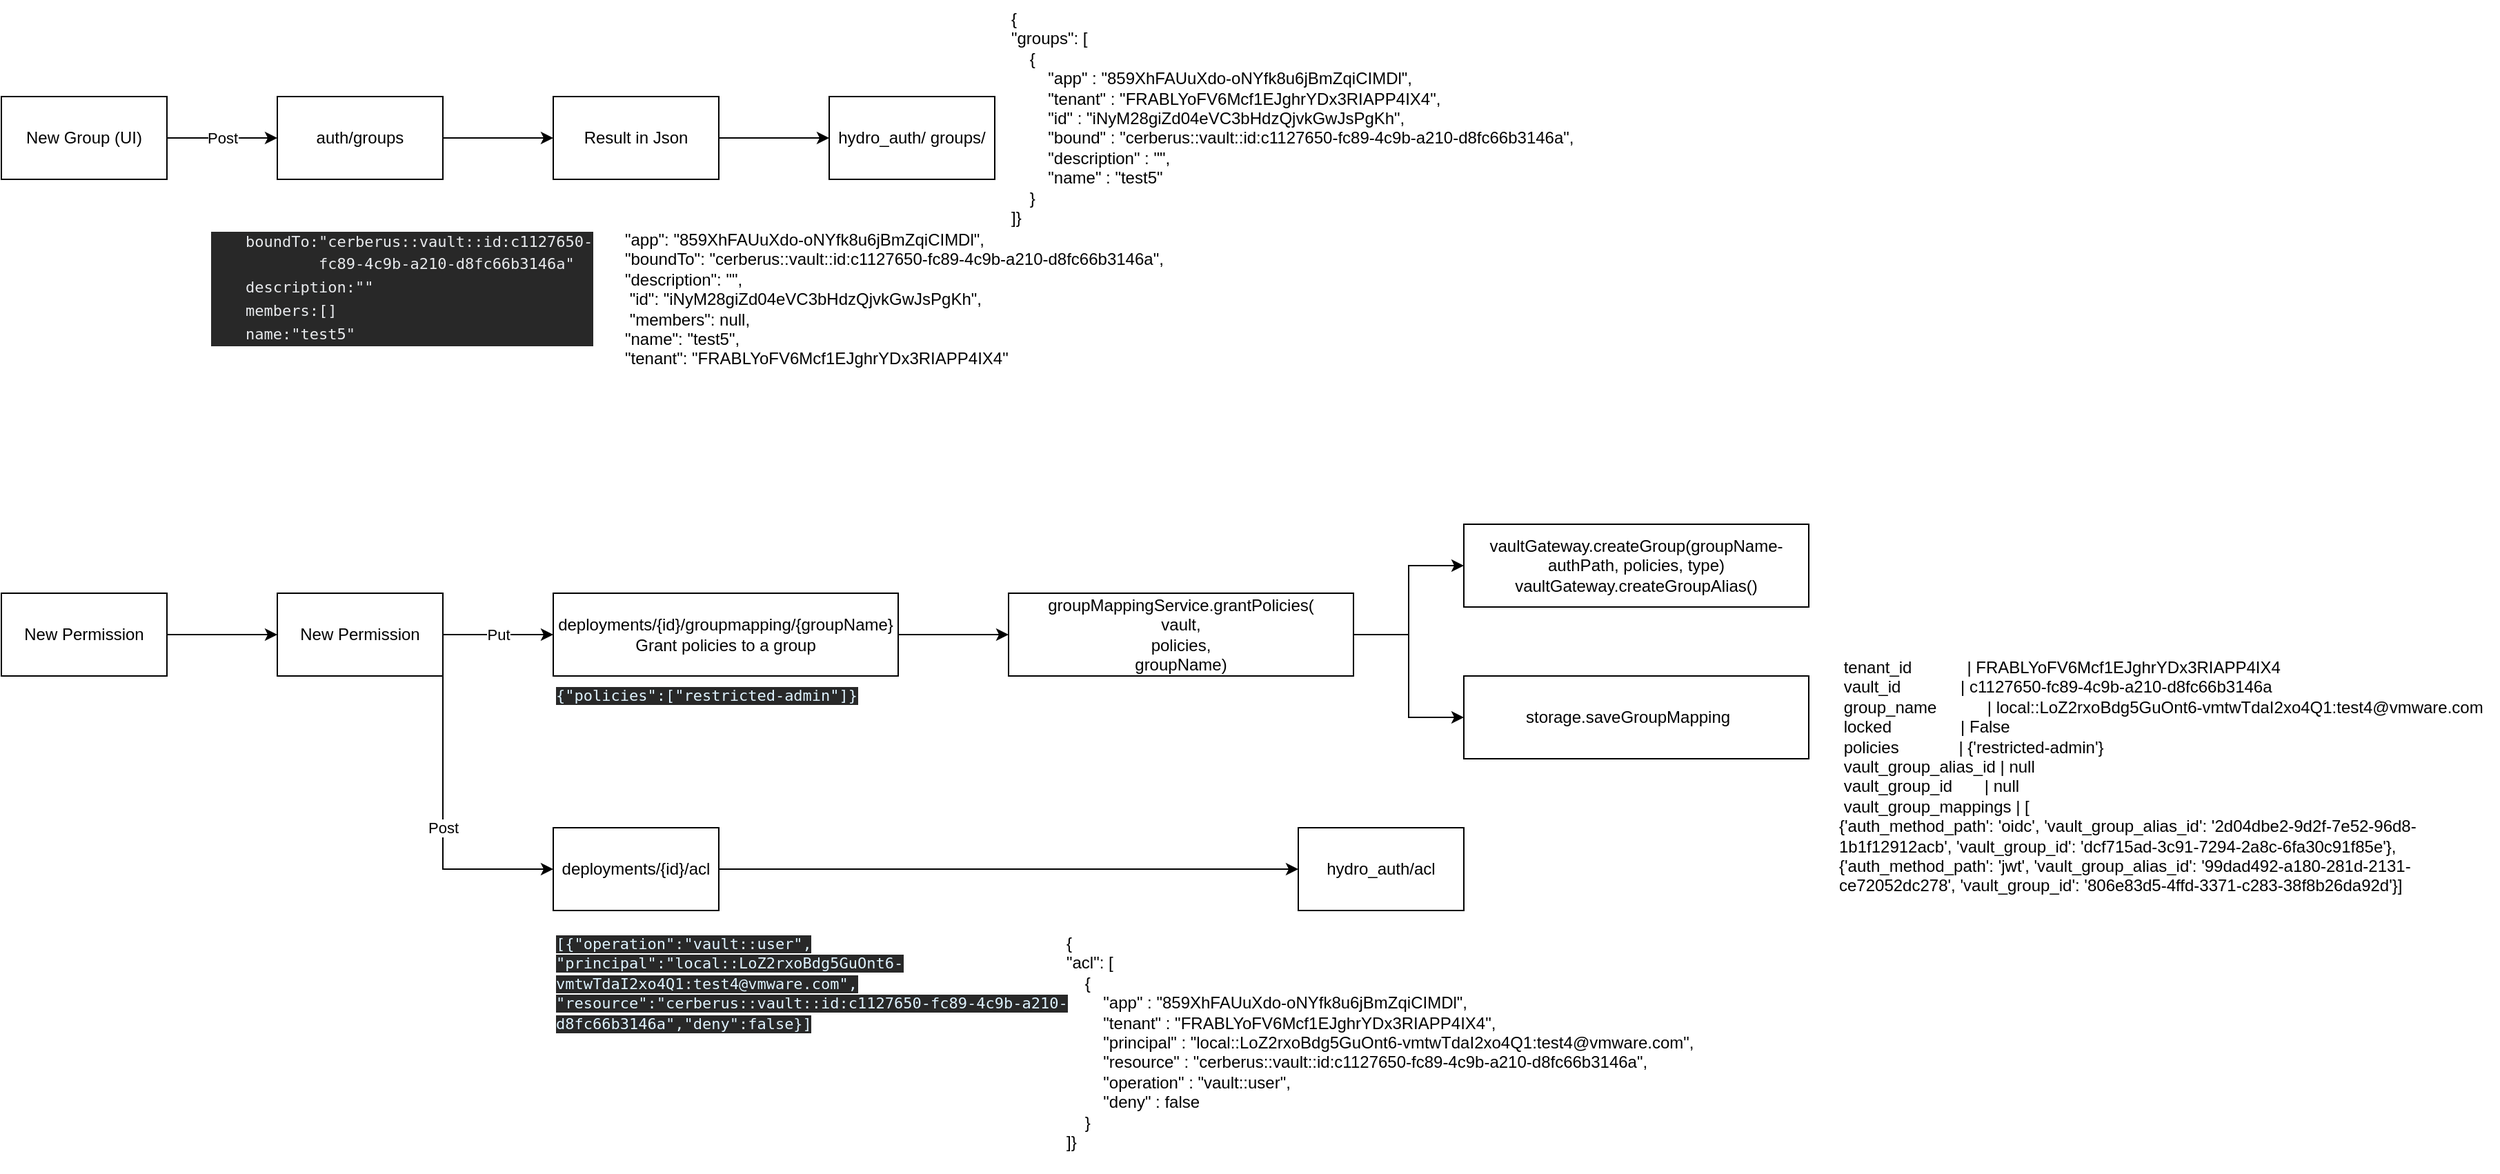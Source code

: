<mxfile version="22.1.3" type="github">
  <diagram name="Page-1" id="LYWbBOIyYOQkZ1xpHYuo">
    <mxGraphModel dx="885" dy="718" grid="1" gridSize="10" guides="1" tooltips="1" connect="1" arrows="1" fold="1" page="1" pageScale="1" pageWidth="827" pageHeight="1169" math="0" shadow="0">
      <root>
        <mxCell id="0" />
        <mxCell id="1" parent="0" />
        <mxCell id="qgQ8_5KD_v-0ZQwF2cv8-3" value="Post" style="edgeStyle=orthogonalEdgeStyle;rounded=0;orthogonalLoop=1;jettySize=auto;html=1;" edge="1" parent="1" source="qgQ8_5KD_v-0ZQwF2cv8-1" target="qgQ8_5KD_v-0ZQwF2cv8-2">
          <mxGeometry relative="1" as="geometry" />
        </mxCell>
        <mxCell id="qgQ8_5KD_v-0ZQwF2cv8-1" value="New Group (UI)" style="rounded=0;whiteSpace=wrap;html=1;" vertex="1" parent="1">
          <mxGeometry x="190" y="200" width="120" height="60" as="geometry" />
        </mxCell>
        <mxCell id="qgQ8_5KD_v-0ZQwF2cv8-7" value="" style="edgeStyle=orthogonalEdgeStyle;rounded=0;orthogonalLoop=1;jettySize=auto;html=1;" edge="1" parent="1" source="qgQ8_5KD_v-0ZQwF2cv8-2" target="qgQ8_5KD_v-0ZQwF2cv8-6">
          <mxGeometry relative="1" as="geometry" />
        </mxCell>
        <mxCell id="qgQ8_5KD_v-0ZQwF2cv8-2" value="auth/groups" style="rounded=0;whiteSpace=wrap;html=1;" vertex="1" parent="1">
          <mxGeometry x="390" y="200" width="120" height="60" as="geometry" />
        </mxCell>
        <mxCell id="qgQ8_5KD_v-0ZQwF2cv8-4" value="&lt;ol class=&quot;children expanded&quot; role=&quot;group&quot; style=&quot;box-sizing: border-box; min-width: 0px; min-height: 0px; list-style-type: none; padding-left: 10px; display: block; color: rgb(232, 234, 237); font-family: menlo, monospace; font-size: 11px; font-style: normal; font-variant-ligatures: normal; font-variant-caps: normal; font-weight: 400; letter-spacing: normal; orphans: 2; text-align: start; text-indent: 0px; text-transform: none; widows: 2; word-spacing: 0px; -webkit-text-stroke-width: 0px; background-color: rgb(40, 40, 40); text-decoration-thickness: initial; text-decoration-style: initial; text-decoration-color: initial;&quot;&gt;&lt;li role=&quot;treeitem&quot; data-object-property-name-for-test=&quot;boundTo&quot; style=&quot;box-sizing: border-box; min-width: 0px; min-height: 12px; text-overflow: ellipsis; position: relative; display: block; align-items: center; user-select: text; padding-left: 5px; line-height: 20px; margin-top: 1px; margin-left: 10px;&quot;&gt;&lt;span class=&quot;name-and-value&quot; style=&quot;box-sizing: border-box; min-width: 0px; min-height: 0px; overflow: hidden; line-height: 16px; display: flex;&quot;&gt;&lt;span class=&quot;name&quot; title=&quot;boundTo&quot; style=&quot;box-sizing: border-box; min-width: 0px; min-height: 0px; color: var(--color-syntax-2); flex-shrink: 0;&quot;&gt;boundTo&lt;/span&gt;&lt;span class=&quot;separator&quot; style=&quot;box-sizing: border-box; min-width: 0px; min-height: 0px; flex-shrink: 0;&quot;&gt;: &lt;/span&gt;&lt;span class=&quot;object-value-string value&quot; title=&quot;cerberus::vault::id:c1127650-fc89-4c9b-a210-d8fc66b3146a&quot; style=&quot;box-sizing: border-box; min-width: 0px; min-height: 0px; unicode-bidi: -webkit-isolate; color: var(--css-string);&quot;&gt;&quot;cerberus::vault::id:c1127650-fc89-4c9b-a210-d8fc66b3146a&quot;&lt;/span&gt;&lt;/span&gt;&lt;/li&gt;&lt;li role=&quot;treeitem&quot; data-object-property-name-for-test=&quot;description&quot; style=&quot;box-sizing: border-box; min-width: 0px; min-height: 12px; text-overflow: ellipsis; position: relative; display: block; align-items: center; user-select: text; padding-left: 5px; line-height: 20px; margin-top: 1px; margin-left: 10px;&quot;&gt;&lt;span class=&quot;name-and-value&quot; style=&quot;box-sizing: border-box; min-width: 0px; min-height: 0px; overflow: hidden; line-height: 16px; display: flex;&quot;&gt;&lt;span class=&quot;name&quot; title=&quot;description&quot; style=&quot;box-sizing: border-box; min-width: 0px; min-height: 0px; color: var(--color-syntax-2); flex-shrink: 0;&quot;&gt;description&lt;/span&gt;&lt;span class=&quot;separator&quot; style=&quot;box-sizing: border-box; min-width: 0px; min-height: 0px; flex-shrink: 0;&quot;&gt;: &lt;/span&gt;&lt;span class=&quot;object-value-string value&quot; title=&quot;&quot; style=&quot;box-sizing: border-box; min-width: 0px; min-height: 0px; unicode-bidi: -webkit-isolate; color: var(--css-string);&quot;&gt;&quot;&quot;&lt;/span&gt;&lt;/span&gt;&lt;/li&gt;&lt;li role=&quot;treeitem&quot; data-object-property-name-for-test=&quot;members&quot; style=&quot;box-sizing: border-box; min-width: 0px; min-height: 12px; text-overflow: ellipsis; position: relative; display: block; align-items: center; user-select: text; padding-left: 5px; line-height: 20px; margin-top: 1px; margin-left: 10px;&quot;&gt;&lt;span class=&quot;name-and-value&quot; style=&quot;box-sizing: border-box; min-width: 0px; min-height: 0px; overflow: hidden; line-height: 16px; display: flex;&quot;&gt;&lt;span class=&quot;name&quot; title=&quot;members&quot; style=&quot;box-sizing: border-box; min-width: 0px; min-height: 0px; color: var(--color-syntax-2); flex-shrink: 0;&quot;&gt;members&lt;/span&gt;&lt;span class=&quot;separator&quot; style=&quot;box-sizing: border-box; min-width: 0px; min-height: 0px; flex-shrink: 0;&quot;&gt;: &lt;/span&gt;&lt;span class=&quot;object-value-array value&quot; title=&quot;[]&quot; style=&quot;box-sizing: border-box; min-width: 0px; min-height: 0px;&quot;&gt;[]&lt;/span&gt;&lt;/span&gt;&lt;/li&gt;&lt;li role=&quot;treeitem&quot; data-object-property-name-for-test=&quot;name&quot; tabindex=&quot;0&quot; class=&quot;force-white-icons selected&quot; aria-selected=&quot;true&quot; style=&quot;box-sizing: border-box; min-width: 0px; min-height: 12px; outline-width: 0px; text-overflow: ellipsis; position: relative; display: block; align-items: center; user-select: text; padding-left: 5px; line-height: 20px; margin-top: 1px; margin-left: 10px; color: var(--sys-color-on-tonal-container);&quot;&gt;&lt;div class=&quot;selection fill&quot; style=&quot;box-sizing: border-box; min-width: 0px; min-height: 0px; position: absolute; inset: 0px; display: block; z-index: -1; margin-left: -10000px; background-color: var(--sys-color-tonal-container); box-shadow: inset 0 1px 0 0 var(--accent-fill-selected),&#xa;    inset 0 -1px 0 0 var(--accent-fill-selected); color: inherit;&quot;&gt;&lt;/div&gt;&lt;span class=&quot;name-and-value&quot; style=&quot;box-sizing: border-box; min-width: 0px; min-height: 0px; overflow: hidden; line-height: 16px; display: flex; color: inherit;&quot;&gt;&lt;span class=&quot;name&quot; title=&quot;name&quot; style=&quot;box-sizing: border-box; min-width: 0px; min-height: 0px; color: inherit; flex-shrink: 0;&quot;&gt;name&lt;/span&gt;&lt;span class=&quot;separator&quot; style=&quot;box-sizing: border-box; min-width: 0px; min-height: 0px; flex-shrink: 0; color: inherit;&quot;&gt;: &lt;/span&gt;&lt;span class=&quot;object-value-string value&quot; title=&quot;test5&quot; style=&quot;box-sizing: border-box; min-width: 0px; min-height: 0px; unicode-bidi: -webkit-isolate; color: inherit;&quot;&gt;&quot;test5&quot;&lt;/span&gt;&lt;/span&gt;&lt;/li&gt;&lt;/ol&gt;" style="text;whiteSpace=wrap;html=1;" vertex="1" parent="1">
          <mxGeometry x="340" y="280" width="260" height="110" as="geometry" />
        </mxCell>
        <mxCell id="qgQ8_5KD_v-0ZQwF2cv8-10" value="" style="edgeStyle=orthogonalEdgeStyle;rounded=0;orthogonalLoop=1;jettySize=auto;html=1;" edge="1" parent="1" source="qgQ8_5KD_v-0ZQwF2cv8-6" target="qgQ8_5KD_v-0ZQwF2cv8-9">
          <mxGeometry relative="1" as="geometry" />
        </mxCell>
        <mxCell id="qgQ8_5KD_v-0ZQwF2cv8-6" value="Result in Json" style="rounded=0;whiteSpace=wrap;html=1;" vertex="1" parent="1">
          <mxGeometry x="590" y="200" width="120" height="60" as="geometry" />
        </mxCell>
        <mxCell id="qgQ8_5KD_v-0ZQwF2cv8-8" value="&quot;app&quot;: &quot;859XhFAUuXdo-oNYfk8u6jBmZqiCIMDl&quot;,&#xa;&quot;boundTo&quot;: &quot;cerberus::vault::id:c1127650-fc89-4c9b-a210-d8fc66b3146a&quot;,&#xa;&quot;description&quot;: &quot;&quot;,&#xa; &quot;id&quot;: &quot;iNyM28giZd04eVC3bHdzQjvkGwJsPgKh&quot;,&#xa; &quot;members&quot;: null,&#xa;&quot;name&quot;: &quot;test5&quot;,&#xa;&quot;tenant&quot;: &quot;FRABLYoFV6Mcf1EJghrYDx3RIAPP4IX4&quot;" style="text;whiteSpace=wrap;" vertex="1" parent="1">
          <mxGeometry x="640" y="290" width="450" height="120" as="geometry" />
        </mxCell>
        <mxCell id="qgQ8_5KD_v-0ZQwF2cv8-9" value="hydro_auth/ groups/" style="rounded=0;whiteSpace=wrap;html=1;" vertex="1" parent="1">
          <mxGeometry x="790" y="200" width="120" height="60" as="geometry" />
        </mxCell>
        <mxCell id="qgQ8_5KD_v-0ZQwF2cv8-11" value="{&#xa;&quot;groups&quot;: [&#xa;    {&#xa;        &quot;app&quot; : &quot;859XhFAUuXdo-oNYfk8u6jBmZqiCIMDl&quot;,&#xa;        &quot;tenant&quot; : &quot;FRABLYoFV6Mcf1EJghrYDx3RIAPP4IX4&quot;,&#xa;        &quot;id&quot; : &quot;iNyM28giZd04eVC3bHdzQjvkGwJsPgKh&quot;,&#xa;        &quot;bound&quot; : &quot;cerberus::vault::id:c1127650-fc89-4c9b-a210-d8fc66b3146a&quot;,&#xa;        &quot;description&quot; : &quot;&quot;,&#xa;        &quot;name&quot; : &quot;test5&quot;&#xa;    }&#xa;]}" style="text;whiteSpace=wrap;" vertex="1" parent="1">
          <mxGeometry x="920" y="130" width="440" height="180" as="geometry" />
        </mxCell>
        <mxCell id="qgQ8_5KD_v-0ZQwF2cv8-14" value="" style="edgeStyle=orthogonalEdgeStyle;rounded=0;orthogonalLoop=1;jettySize=auto;html=1;" edge="1" parent="1" source="qgQ8_5KD_v-0ZQwF2cv8-12" target="qgQ8_5KD_v-0ZQwF2cv8-13">
          <mxGeometry relative="1" as="geometry" />
        </mxCell>
        <mxCell id="qgQ8_5KD_v-0ZQwF2cv8-12" value="New Permission" style="rounded=0;whiteSpace=wrap;html=1;" vertex="1" parent="1">
          <mxGeometry x="190" y="560" width="120" height="60" as="geometry" />
        </mxCell>
        <mxCell id="qgQ8_5KD_v-0ZQwF2cv8-16" value="Put" style="edgeStyle=orthogonalEdgeStyle;rounded=0;orthogonalLoop=1;jettySize=auto;html=1;" edge="1" parent="1" source="qgQ8_5KD_v-0ZQwF2cv8-13" target="qgQ8_5KD_v-0ZQwF2cv8-15">
          <mxGeometry relative="1" as="geometry" />
        </mxCell>
        <mxCell id="qgQ8_5KD_v-0ZQwF2cv8-18" value="Post" style="edgeStyle=orthogonalEdgeStyle;rounded=0;orthogonalLoop=1;jettySize=auto;html=1;" edge="1" parent="1" source="qgQ8_5KD_v-0ZQwF2cv8-13" target="qgQ8_5KD_v-0ZQwF2cv8-17">
          <mxGeometry relative="1" as="geometry">
            <Array as="points">
              <mxPoint x="510" y="760" />
            </Array>
          </mxGeometry>
        </mxCell>
        <mxCell id="qgQ8_5KD_v-0ZQwF2cv8-13" value="New Permission" style="rounded=0;whiteSpace=wrap;html=1;" vertex="1" parent="1">
          <mxGeometry x="390" y="560" width="120" height="60" as="geometry" />
        </mxCell>
        <mxCell id="qgQ8_5KD_v-0ZQwF2cv8-26" value="" style="edgeStyle=orthogonalEdgeStyle;rounded=0;orthogonalLoop=1;jettySize=auto;html=1;" edge="1" parent="1" source="qgQ8_5KD_v-0ZQwF2cv8-15" target="qgQ8_5KD_v-0ZQwF2cv8-25">
          <mxGeometry relative="1" as="geometry" />
        </mxCell>
        <mxCell id="qgQ8_5KD_v-0ZQwF2cv8-15" value="deployments/{id}/groupmapping/{groupName}&lt;br&gt;Grant policies to a group" style="rounded=0;whiteSpace=wrap;html=1;" vertex="1" parent="1">
          <mxGeometry x="590" y="560" width="250" height="60" as="geometry" />
        </mxCell>
        <mxCell id="qgQ8_5KD_v-0ZQwF2cv8-22" value="" style="edgeStyle=orthogonalEdgeStyle;rounded=0;orthogonalLoop=1;jettySize=auto;html=1;" edge="1" parent="1" source="qgQ8_5KD_v-0ZQwF2cv8-17" target="qgQ8_5KD_v-0ZQwF2cv8-21">
          <mxGeometry relative="1" as="geometry" />
        </mxCell>
        <mxCell id="qgQ8_5KD_v-0ZQwF2cv8-17" value="deployments/{id}/acl" style="whiteSpace=wrap;html=1;rounded=0;" vertex="1" parent="1">
          <mxGeometry x="590" y="730" width="120" height="60" as="geometry" />
        </mxCell>
        <mxCell id="qgQ8_5KD_v-0ZQwF2cv8-19" value="&lt;span style=&quot;color: rgb(223, 243, 255); font-family: menlo, monospace; font-size: 11px; font-style: normal; font-variant-ligatures: normal; font-variant-caps: normal; font-weight: 400; letter-spacing: normal; orphans: 2; text-align: left; text-indent: 0px; text-transform: none; widows: 2; word-spacing: 0px; -webkit-text-stroke-width: 0px; background-color: rgb(40, 40, 40); text-decoration-thickness: initial; text-decoration-style: initial; text-decoration-color: initial; float: none; display: inline !important;&quot;&gt;{&quot;policies&quot;:[&quot;restricted-admin&quot;]}&lt;/span&gt;" style="text;whiteSpace=wrap;html=1;" vertex="1" parent="1">
          <mxGeometry x="590" y="620" width="250" height="40" as="geometry" />
        </mxCell>
        <mxCell id="qgQ8_5KD_v-0ZQwF2cv8-20" value="&lt;span style=&quot;color: rgb(223, 243, 255); font-family: menlo, monospace; font-size: 11px; font-style: normal; font-variant-ligatures: normal; font-variant-caps: normal; font-weight: 400; letter-spacing: normal; orphans: 2; text-align: left; text-indent: 0px; text-transform: none; widows: 2; word-spacing: 0px; -webkit-text-stroke-width: 0px; background-color: rgb(40, 40, 40); text-decoration-thickness: initial; text-decoration-style: initial; text-decoration-color: initial; float: none; display: inline !important;&quot;&gt;[{&quot;operation&quot;:&quot;vault::user&quot;,&lt;br&gt;&quot;principal&quot;:&quot;local::LoZ2rxoBdg5GuOnt6-vmtwTdaI2xo4Q1:test4@vmware.com&quot;,&lt;br&gt;&quot;resource&quot;:&quot;cerberus::vault::id:c1127650-fc89-4c9b-a210-d8fc66b3146a&quot;,&quot;deny&quot;:false}]&lt;/span&gt;" style="text;whiteSpace=wrap;html=1;" vertex="1" parent="1">
          <mxGeometry x="590" y="800" width="385" height="70" as="geometry" />
        </mxCell>
        <mxCell id="qgQ8_5KD_v-0ZQwF2cv8-21" value="hydro_auth/acl" style="whiteSpace=wrap;html=1;rounded=0;" vertex="1" parent="1">
          <mxGeometry x="1130" y="730" width="120" height="60" as="geometry" />
        </mxCell>
        <mxCell id="qgQ8_5KD_v-0ZQwF2cv8-24" value="{&#xa;&quot;acl&quot;: [&#xa;    {&#xa;        &quot;app&quot; : &quot;859XhFAUuXdo-oNYfk8u6jBmZqiCIMDl&quot;,&#xa;        &quot;tenant&quot; : &quot;FRABLYoFV6Mcf1EJghrYDx3RIAPP4IX4&quot;,&#xa;        &quot;principal&quot; : &quot;local::LoZ2rxoBdg5GuOnt6-vmtwTdaI2xo4Q1:test4@vmware.com&quot;,&#xa;        &quot;resource&quot; : &quot;cerberus::vault::id:c1127650-fc89-4c9b-a210-d8fc66b3146a&quot;,&#xa;        &quot;operation&quot; : &quot;vault::user&quot;,&#xa;        &quot;deny&quot; : false&#xa;    }&#xa;]}" style="text;whiteSpace=wrap;" vertex="1" parent="1">
          <mxGeometry x="960" y="800" width="490" height="180" as="geometry" />
        </mxCell>
        <mxCell id="qgQ8_5KD_v-0ZQwF2cv8-28" value="" style="edgeStyle=orthogonalEdgeStyle;rounded=0;orthogonalLoop=1;jettySize=auto;html=1;" edge="1" parent="1" source="qgQ8_5KD_v-0ZQwF2cv8-25" target="qgQ8_5KD_v-0ZQwF2cv8-27">
          <mxGeometry relative="1" as="geometry" />
        </mxCell>
        <mxCell id="qgQ8_5KD_v-0ZQwF2cv8-30" value="" style="edgeStyle=orthogonalEdgeStyle;rounded=0;orthogonalLoop=1;jettySize=auto;html=1;" edge="1" parent="1" source="qgQ8_5KD_v-0ZQwF2cv8-25" target="qgQ8_5KD_v-0ZQwF2cv8-29">
          <mxGeometry relative="1" as="geometry" />
        </mxCell>
        <mxCell id="qgQ8_5KD_v-0ZQwF2cv8-25" value="groupMappingService.grantPolicies(&lt;br&gt;vault,&lt;br&gt;policies,&lt;br&gt;groupName)" style="rounded=0;whiteSpace=wrap;html=1;" vertex="1" parent="1">
          <mxGeometry x="920" y="560" width="250" height="60" as="geometry" />
        </mxCell>
        <mxCell id="qgQ8_5KD_v-0ZQwF2cv8-27" value="vaultGateway.createGroup(groupName-authPath, policies, type)&lt;br&gt;vaultGateway.createGroupAlias()" style="rounded=0;whiteSpace=wrap;html=1;" vertex="1" parent="1">
          <mxGeometry x="1250" y="510" width="250" height="60" as="geometry" />
        </mxCell>
        <mxCell id="qgQ8_5KD_v-0ZQwF2cv8-29" value="storage.saveGroupMapping&lt;span style=&quot;white-space: pre;&quot;&gt;&#x9;&lt;/span&gt;" style="rounded=0;whiteSpace=wrap;html=1;" vertex="1" parent="1">
          <mxGeometry x="1250" y="620" width="250" height="60" as="geometry" />
        </mxCell>
        <mxCell id="qgQ8_5KD_v-0ZQwF2cv8-31" value="&lt;div&gt;&amp;nbsp;tenant_id&amp;nbsp; &amp;nbsp; &amp;nbsp; &amp;nbsp; &amp;nbsp; &amp;nbsp; | FRABLYoFV6Mcf1EJghrYDx3RIAPP4IX4&lt;/div&gt;&lt;div&gt;&amp;nbsp;vault_id&amp;nbsp; &amp;nbsp; &amp;nbsp; &amp;nbsp; &amp;nbsp; &amp;nbsp; &amp;nbsp;| c1127650-fc89-4c9b-a210-d8fc66b3146a&lt;/div&gt;&lt;div&gt;&amp;nbsp;group_name&amp;nbsp; &amp;nbsp; &amp;nbsp; &amp;nbsp; &amp;nbsp; &amp;nbsp;| local::LoZ2rxoBdg5GuOnt6-vmtwTdaI2xo4Q1:test4@vmware.com&lt;/div&gt;&lt;div&gt;&amp;nbsp;locked&amp;nbsp; &amp;nbsp; &amp;nbsp; &amp;nbsp; &amp;nbsp; &amp;nbsp; &amp;nbsp; &amp;nbsp;| False&lt;/div&gt;&lt;div&gt;&amp;nbsp;policies&amp;nbsp; &amp;nbsp; &amp;nbsp; &amp;nbsp; &amp;nbsp; &amp;nbsp; &amp;nbsp;| {&#39;restricted-admin&#39;}&lt;/div&gt;&lt;div&gt;&amp;nbsp;vault_group_alias_id | null&lt;/div&gt;&lt;div&gt;&amp;nbsp;vault_group_id&amp;nbsp; &amp;nbsp; &amp;nbsp; &amp;nbsp;| null&lt;/div&gt;&lt;div&gt;&amp;nbsp;vault_group_mappings | [&lt;/div&gt;&lt;div&gt;{&#39;auth_method_path&#39;: &#39;oidc&#39;, &#39;vault_group_alias_id&#39;: &#39;2d04dbe2-9d2f-7e52-96d8-&amp;nbsp; &amp;nbsp; &amp;nbsp; &amp;nbsp; 1b1f12912acb&#39;, &#39;vault_group_id&#39;: &#39;dcf715ad-3c91-7294-2a8c-6fa30c91f85e&#39;}, {&#39;auth_method_path&#39;: &#39;jwt&#39;, &#39;vault_group_alias_id&#39;: &#39;99dad492-a180-281d-2131-&amp;nbsp; ce72052dc278&#39;, &#39;vault_group_id&#39;: &#39;806e83d5-4ffd-3371-c283-38f8b26da92d&#39;}]&lt;/div&gt;" style="text;whiteSpace=wrap;html=1;" vertex="1" parent="1">
          <mxGeometry x="1520" y="600" width="480" height="180" as="geometry" />
        </mxCell>
      </root>
    </mxGraphModel>
  </diagram>
</mxfile>
